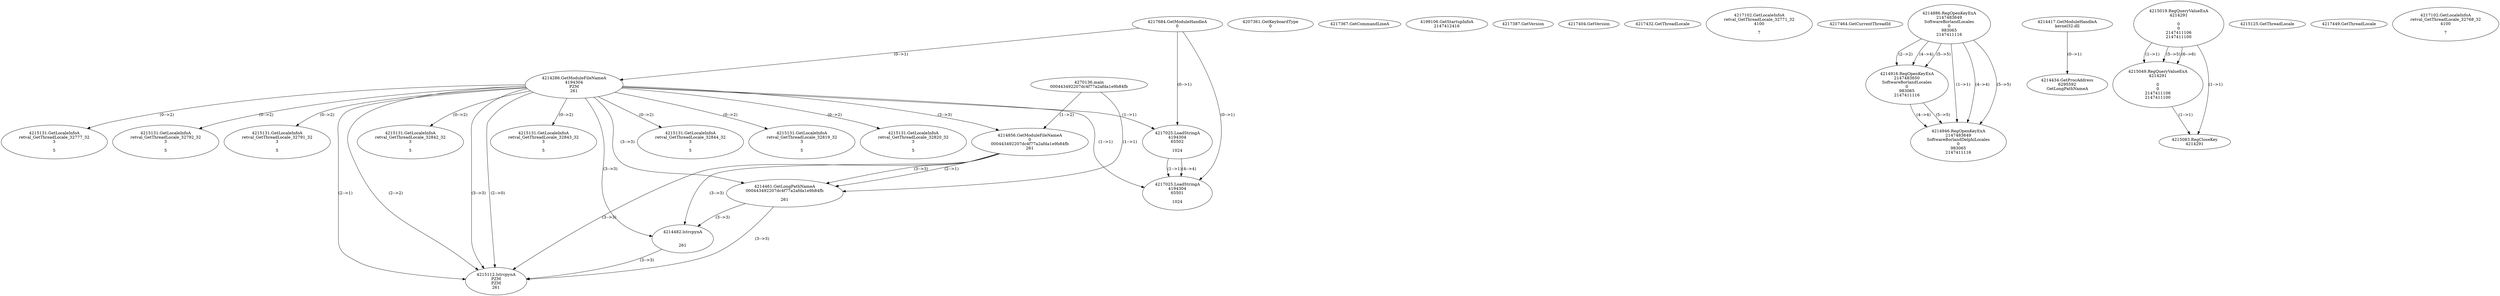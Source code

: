 // Global SCDG with merge call
digraph {
	0 [label="4270136.main
000443492207dc4f77a2afda1e9b84fb"]
	1 [label="4217684.GetModuleHandleA
0"]
	2 [label="4207361.GetKeyboardType
0"]
	3 [label="4217367.GetCommandLineA
"]
	4 [label="4199106.GetStartupInfoA
2147412416"]
	5 [label="4217387.GetVersion
"]
	6 [label="4217404.GetVersion
"]
	7 [label="4217432.GetThreadLocale
"]
	8 [label="4217102.GetLocaleInfoA
retval_GetThreadLocale_32771_32
4100

7"]
	9 [label="4217464.GetCurrentThreadId
"]
	10 [label="4214286.GetModuleFileNameA
4194304
PZM
261"]
	1 -> 10 [label="(0-->1)"]
	11 [label="4214856.GetModuleFileNameA
0
000443492207dc4f77a2afda1e9b84fb
261"]
	0 -> 11 [label="(1-->2)"]
	10 -> 11 [label="(3-->3)"]
	12 [label="4214886.RegOpenKeyExA
2147483649
Software\Borland\Locales
0
983065
2147411116"]
	13 [label="4214417.GetModuleHandleA
kernel32.dll"]
	14 [label="4214434.GetProcAddress
6295592
GetLongPathNameA"]
	13 -> 14 [label="(0-->1)"]
	15 [label="4214461.GetLongPathNameA
000443492207dc4f77a2afda1e9b84fb

261"]
	0 -> 15 [label="(1-->1)"]
	11 -> 15 [label="(2-->1)"]
	10 -> 15 [label="(3-->3)"]
	11 -> 15 [label="(3-->3)"]
	16 [label="4214482.lstrcpynA


261"]
	10 -> 16 [label="(3-->3)"]
	11 -> 16 [label="(3-->3)"]
	15 -> 16 [label="(3-->3)"]
	17 [label="4215019.RegQueryValueExA
4214291

0
0
2147411106
2147411100"]
	18 [label="4215049.RegQueryValueExA
4214291

0
0
2147411106
2147411100"]
	17 -> 18 [label="(1-->1)"]
	17 -> 18 [label="(5-->5)"]
	17 -> 18 [label="(6-->6)"]
	19 [label="4215083.RegCloseKey
4214291"]
	17 -> 19 [label="(1-->1)"]
	18 -> 19 [label="(1-->1)"]
	20 [label="4215112.lstrcpynA
PZM
PZM
261"]
	10 -> 20 [label="(2-->1)"]
	10 -> 20 [label="(2-->2)"]
	10 -> 20 [label="(3-->3)"]
	11 -> 20 [label="(3-->3)"]
	15 -> 20 [label="(3-->3)"]
	16 -> 20 [label="(3-->3)"]
	10 -> 20 [label="(2-->0)"]
	21 [label="4215125.GetThreadLocale
"]
	22 [label="4215131.GetLocaleInfoA
retval_GetThreadLocale_32842_32
3

5"]
	10 -> 22 [label="(0-->2)"]
	23 [label="4217025.LoadStringA
4194304
65502

1024"]
	1 -> 23 [label="(0-->1)"]
	10 -> 23 [label="(1-->1)"]
	24 [label="4217449.GetThreadLocale
"]
	25 [label="4217102.GetLocaleInfoA
retval_GetThreadLocale_32768_32
4100

7"]
	26 [label="4214916.RegOpenKeyExA
2147483650
Software\Borland\Locales
0
983065
2147411116"]
	12 -> 26 [label="(2-->2)"]
	12 -> 26 [label="(4-->4)"]
	12 -> 26 [label="(5-->5)"]
	27 [label="4215131.GetLocaleInfoA
retval_GetThreadLocale_32843_32
3

5"]
	10 -> 27 [label="(0-->2)"]
	28 [label="4215131.GetLocaleInfoA
retval_GetThreadLocale_32844_32
3

5"]
	10 -> 28 [label="(0-->2)"]
	29 [label="4215131.GetLocaleInfoA
retval_GetThreadLocale_32819_32
3

5"]
	10 -> 29 [label="(0-->2)"]
	30 [label="4217025.LoadStringA
4194304
65501

1024"]
	1 -> 30 [label="(0-->1)"]
	10 -> 30 [label="(1-->1)"]
	23 -> 30 [label="(1-->1)"]
	23 -> 30 [label="(4-->4)"]
	31 [label="4215131.GetLocaleInfoA
retval_GetThreadLocale_32820_32
3

5"]
	10 -> 31 [label="(0-->2)"]
	32 [label="4214946.RegOpenKeyExA
2147483649
Software\Borland\Delphi\Locales
0
983065
2147411116"]
	12 -> 32 [label="(1-->1)"]
	12 -> 32 [label="(4-->4)"]
	26 -> 32 [label="(4-->4)"]
	12 -> 32 [label="(5-->5)"]
	26 -> 32 [label="(5-->5)"]
	33 [label="4215131.GetLocaleInfoA
retval_GetThreadLocale_32777_32
3

5"]
	10 -> 33 [label="(0-->2)"]
	34 [label="4215131.GetLocaleInfoA
retval_GetThreadLocale_32792_32
3

5"]
	10 -> 34 [label="(0-->2)"]
	35 [label="4215131.GetLocaleInfoA
retval_GetThreadLocale_32791_32
3

5"]
	10 -> 35 [label="(0-->2)"]
}
